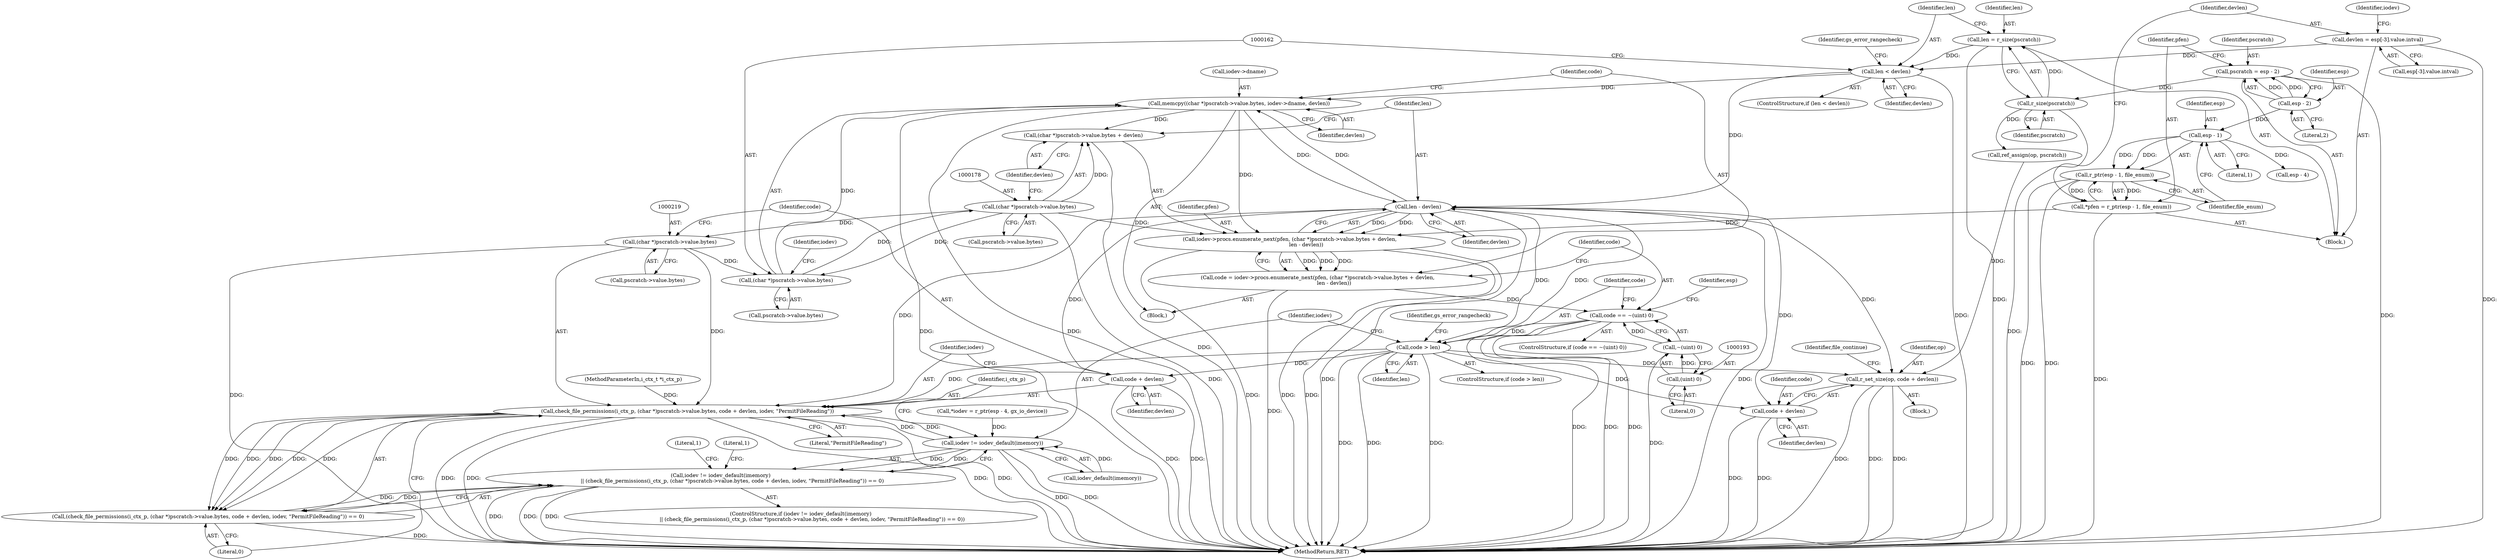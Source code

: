 digraph "0_ghostscript_2fc463d0efbd044a8232611f0898eeb12b72a970@pointer" {
"1000160" [label="(Call,memcpy((char *)pscratch->value.bytes, iodev->dname, devlen))"];
"1000161" [label="(Call,(char *)pscratch->value.bytes)"];
"1000177" [label="(Call,(char *)pscratch->value.bytes)"];
"1000218" [label="(Call,(char *)pscratch->value.bytes)"];
"1000185" [label="(Call,len - devlen)"];
"1000153" [label="(Call,len < devlen)"];
"1000147" [label="(Call,len = r_size(pscratch))"];
"1000149" [label="(Call,r_size(pscratch))"];
"1000114" [label="(Call,pscratch = esp - 2)"];
"1000116" [label="(Call,esp - 2)"];
"1000128" [label="(Call,devlen = esp[-3].value.intval)"];
"1000203" [label="(Call,code > len)"];
"1000189" [label="(Call,code == ~(uint) 0)"];
"1000172" [label="(Call,code = iodev->procs.enumerate_next(pfen, (char *)pscratch->value.bytes + devlen,\n                    len - devlen))"];
"1000174" [label="(Call,iodev->procs.enumerate_next(pfen, (char *)pscratch->value.bytes + devlen,\n                    len - devlen))"];
"1000120" [label="(Call,*pfen = r_ptr(esp - 1, file_enum))"];
"1000122" [label="(Call,r_ptr(esp - 1, file_enum))"];
"1000123" [label="(Call,esp - 1)"];
"1000160" [label="(Call,memcpy((char *)pscratch->value.bytes, iodev->dname, devlen))"];
"1000191" [label="(Call,~(uint) 0)"];
"1000192" [label="(Call,(uint) 0)"];
"1000176" [label="(Call,(char *)pscratch->value.bytes + devlen)"];
"1000216" [label="(Call,check_file_permissions(i_ctx_p, (char *)pscratch->value.bytes, code + devlen, iodev, \"PermitFileReading\"))"];
"1000211" [label="(Call,iodev != iodev_default(imemory))"];
"1000210" [label="(Call,iodev != iodev_default(imemory)\n              || (check_file_permissions(i_ctx_p, (char *)pscratch->value.bytes, code + devlen, iodev, \"PermitFileReading\")) == 0)"];
"1000215" [label="(Call,(check_file_permissions(i_ctx_p, (char *)pscratch->value.bytes, code + devlen, iodev, \"PermitFileReading\")) == 0)"];
"1000225" [label="(Call,code + devlen)"];
"1000237" [label="(Call,r_set_size(op, code + devlen))"];
"1000239" [label="(Call,code + devlen)"];
"1000204" [label="(Identifier,code)"];
"1000161" [label="(Call,(char *)pscratch->value.bytes)"];
"1000191" [label="(Call,~(uint) 0)"];
"1000149" [label="(Call,r_size(pscratch))"];
"1000217" [label="(Identifier,i_ctx_p)"];
"1000153" [label="(Call,len < devlen)"];
"1000194" [label="(Literal,0)"];
"1000176" [label="(Call,(char *)pscratch->value.bytes + devlen)"];
"1000150" [label="(Identifier,pscratch)"];
"1000228" [label="(Identifier,iodev)"];
"1000154" [label="(Identifier,len)"];
"1000190" [label="(Identifier,code)"];
"1000126" [label="(Identifier,file_enum)"];
"1000147" [label="(Call,len = r_size(pscratch))"];
"1000237" [label="(Call,r_set_size(op, code + devlen))"];
"1000121" [label="(Identifier,pfen)"];
"1000139" [label="(Call,*iodev = r_ptr(esp - 4, gx_io_device))"];
"1000213" [label="(Call,iodev_default(imemory))"];
"1000227" [label="(Identifier,devlen)"];
"1000238" [label="(Identifier,op)"];
"1000159" [label="(Block,)"];
"1000239" [label="(Call,code + devlen)"];
"1000202" [label="(ControlStructure,if (code > len))"];
"1000216" [label="(Call,check_file_permissions(i_ctx_p, (char *)pscratch->value.bytes, code + devlen, iodev, \"PermitFileReading\"))"];
"1000177" [label="(Call,(char *)pscratch->value.bytes)"];
"1000207" [label="(Identifier,gs_error_rangecheck)"];
"1000188" [label="(ControlStructure,if (code == ~(uint) 0))"];
"1000124" [label="(Identifier,esp)"];
"1000192" [label="(Call,(uint) 0)"];
"1000226" [label="(Identifier,code)"];
"1000185" [label="(Call,len - devlen)"];
"1000120" [label="(Call,*pfen = r_ptr(esp - 1, file_enum))"];
"1000171" [label="(Identifier,devlen)"];
"1000215" [label="(Call,(check_file_permissions(i_ctx_p, (char *)pscratch->value.bytes, code + devlen, iodev, \"PermitFileReading\")) == 0)"];
"1000230" [label="(Literal,0)"];
"1000243" [label="(Identifier,file_continue)"];
"1000175" [label="(Identifier,pfen)"];
"1000174" [label="(Call,iodev->procs.enumerate_next(pfen, (char *)pscratch->value.bytes + devlen,\n                    len - devlen))"];
"1000212" [label="(Identifier,iodev)"];
"1000225" [label="(Call,code + devlen)"];
"1000125" [label="(Literal,1)"];
"1000160" [label="(Call,memcpy((char *)pscratch->value.bytes, iodev->dname, devlen))"];
"1000253" [label="(Literal,1)"];
"1000234" [label="(Call,ref_assign(op, pscratch))"];
"1000218" [label="(Call,(char *)pscratch->value.bytes)"];
"1000122" [label="(Call,r_ptr(esp - 1, file_enum))"];
"1000179" [label="(Call,pscratch->value.bytes)"];
"1000189" [label="(Call,code == ~(uint) 0)"];
"1000241" [label="(Identifier,devlen)"];
"1000205" [label="(Identifier,len)"];
"1000240" [label="(Identifier,code)"];
"1000129" [label="(Identifier,devlen)"];
"1000187" [label="(Identifier,devlen)"];
"1000211" [label="(Call,iodev != iodev_default(imemory))"];
"1000148" [label="(Identifier,len)"];
"1000184" [label="(Identifier,devlen)"];
"1000231" [label="(Block,)"];
"1000117" [label="(Identifier,esp)"];
"1000142" [label="(Call,esp - 4)"];
"1000169" [label="(Identifier,iodev)"];
"1000233" [label="(Literal,1)"];
"1000115" [label="(Identifier,pscratch)"];
"1000128" [label="(Call,devlen = esp[-3].value.intval)"];
"1000186" [label="(Identifier,len)"];
"1000107" [label="(MethodParameterIn,i_ctx_t *i_ctx_p)"];
"1000197" [label="(Identifier,esp)"];
"1000210" [label="(Call,iodev != iodev_default(imemory)\n              || (check_file_permissions(i_ctx_p, (char *)pscratch->value.bytes, code + devlen, iodev, \"PermitFileReading\")) == 0)"];
"1000229" [label="(Literal,\"PermitFileReading\")"];
"1000155" [label="(Identifier,devlen)"];
"1000254" [label="(MethodReturn,RET)"];
"1000203" [label="(Call,code > len)"];
"1000163" [label="(Call,pscratch->value.bytes)"];
"1000173" [label="(Identifier,code)"];
"1000157" [label="(Identifier,gs_error_rangecheck)"];
"1000123" [label="(Call,esp - 1)"];
"1000114" [label="(Call,pscratch = esp - 2)"];
"1000220" [label="(Call,pscratch->value.bytes)"];
"1000152" [label="(ControlStructure,if (len < devlen))"];
"1000209" [label="(ControlStructure,if (iodev != iodev_default(imemory)\n              || (check_file_permissions(i_ctx_p, (char *)pscratch->value.bytes, code + devlen, iodev, \"PermitFileReading\")) == 0))"];
"1000130" [label="(Call,esp[-3].value.intval)"];
"1000108" [label="(Block,)"];
"1000140" [label="(Identifier,iodev)"];
"1000116" [label="(Call,esp - 2)"];
"1000168" [label="(Call,iodev->dname)"];
"1000172" [label="(Call,code = iodev->procs.enumerate_next(pfen, (char *)pscratch->value.bytes + devlen,\n                    len - devlen))"];
"1000118" [label="(Literal,2)"];
"1000160" -> "1000159"  [label="AST: "];
"1000160" -> "1000171"  [label="CFG: "];
"1000161" -> "1000160"  [label="AST: "];
"1000168" -> "1000160"  [label="AST: "];
"1000171" -> "1000160"  [label="AST: "];
"1000173" -> "1000160"  [label="CFG: "];
"1000160" -> "1000254"  [label="DDG: "];
"1000160" -> "1000254"  [label="DDG: "];
"1000161" -> "1000160"  [label="DDG: "];
"1000185" -> "1000160"  [label="DDG: "];
"1000153" -> "1000160"  [label="DDG: "];
"1000160" -> "1000174"  [label="DDG: "];
"1000160" -> "1000176"  [label="DDG: "];
"1000160" -> "1000185"  [label="DDG: "];
"1000161" -> "1000163"  [label="CFG: "];
"1000162" -> "1000161"  [label="AST: "];
"1000163" -> "1000161"  [label="AST: "];
"1000169" -> "1000161"  [label="CFG: "];
"1000177" -> "1000161"  [label="DDG: "];
"1000218" -> "1000161"  [label="DDG: "];
"1000161" -> "1000177"  [label="DDG: "];
"1000177" -> "1000176"  [label="AST: "];
"1000177" -> "1000179"  [label="CFG: "];
"1000178" -> "1000177"  [label="AST: "];
"1000179" -> "1000177"  [label="AST: "];
"1000184" -> "1000177"  [label="CFG: "];
"1000177" -> "1000254"  [label="DDG: "];
"1000177" -> "1000174"  [label="DDG: "];
"1000177" -> "1000176"  [label="DDG: "];
"1000177" -> "1000218"  [label="DDG: "];
"1000218" -> "1000216"  [label="AST: "];
"1000218" -> "1000220"  [label="CFG: "];
"1000219" -> "1000218"  [label="AST: "];
"1000220" -> "1000218"  [label="AST: "];
"1000226" -> "1000218"  [label="CFG: "];
"1000218" -> "1000254"  [label="DDG: "];
"1000218" -> "1000216"  [label="DDG: "];
"1000185" -> "1000174"  [label="AST: "];
"1000185" -> "1000187"  [label="CFG: "];
"1000186" -> "1000185"  [label="AST: "];
"1000187" -> "1000185"  [label="AST: "];
"1000174" -> "1000185"  [label="CFG: "];
"1000185" -> "1000254"  [label="DDG: "];
"1000185" -> "1000254"  [label="DDG: "];
"1000185" -> "1000174"  [label="DDG: "];
"1000185" -> "1000174"  [label="DDG: "];
"1000153" -> "1000185"  [label="DDG: "];
"1000203" -> "1000185"  [label="DDG: "];
"1000185" -> "1000203"  [label="DDG: "];
"1000185" -> "1000216"  [label="DDG: "];
"1000185" -> "1000225"  [label="DDG: "];
"1000185" -> "1000237"  [label="DDG: "];
"1000185" -> "1000239"  [label="DDG: "];
"1000153" -> "1000152"  [label="AST: "];
"1000153" -> "1000155"  [label="CFG: "];
"1000154" -> "1000153"  [label="AST: "];
"1000155" -> "1000153"  [label="AST: "];
"1000157" -> "1000153"  [label="CFG: "];
"1000162" -> "1000153"  [label="CFG: "];
"1000153" -> "1000254"  [label="DDG: "];
"1000147" -> "1000153"  [label="DDG: "];
"1000128" -> "1000153"  [label="DDG: "];
"1000147" -> "1000108"  [label="AST: "];
"1000147" -> "1000149"  [label="CFG: "];
"1000148" -> "1000147"  [label="AST: "];
"1000149" -> "1000147"  [label="AST: "];
"1000154" -> "1000147"  [label="CFG: "];
"1000147" -> "1000254"  [label="DDG: "];
"1000149" -> "1000147"  [label="DDG: "];
"1000149" -> "1000150"  [label="CFG: "];
"1000150" -> "1000149"  [label="AST: "];
"1000149" -> "1000254"  [label="DDG: "];
"1000114" -> "1000149"  [label="DDG: "];
"1000149" -> "1000234"  [label="DDG: "];
"1000114" -> "1000108"  [label="AST: "];
"1000114" -> "1000116"  [label="CFG: "];
"1000115" -> "1000114"  [label="AST: "];
"1000116" -> "1000114"  [label="AST: "];
"1000121" -> "1000114"  [label="CFG: "];
"1000114" -> "1000254"  [label="DDG: "];
"1000116" -> "1000114"  [label="DDG: "];
"1000116" -> "1000114"  [label="DDG: "];
"1000116" -> "1000118"  [label="CFG: "];
"1000117" -> "1000116"  [label="AST: "];
"1000118" -> "1000116"  [label="AST: "];
"1000116" -> "1000123"  [label="DDG: "];
"1000128" -> "1000108"  [label="AST: "];
"1000128" -> "1000130"  [label="CFG: "];
"1000129" -> "1000128"  [label="AST: "];
"1000130" -> "1000128"  [label="AST: "];
"1000140" -> "1000128"  [label="CFG: "];
"1000128" -> "1000254"  [label="DDG: "];
"1000203" -> "1000202"  [label="AST: "];
"1000203" -> "1000205"  [label="CFG: "];
"1000204" -> "1000203"  [label="AST: "];
"1000205" -> "1000203"  [label="AST: "];
"1000207" -> "1000203"  [label="CFG: "];
"1000212" -> "1000203"  [label="CFG: "];
"1000203" -> "1000254"  [label="DDG: "];
"1000203" -> "1000254"  [label="DDG: "];
"1000203" -> "1000254"  [label="DDG: "];
"1000189" -> "1000203"  [label="DDG: "];
"1000203" -> "1000216"  [label="DDG: "];
"1000203" -> "1000225"  [label="DDG: "];
"1000203" -> "1000237"  [label="DDG: "];
"1000203" -> "1000239"  [label="DDG: "];
"1000189" -> "1000188"  [label="AST: "];
"1000189" -> "1000191"  [label="CFG: "];
"1000190" -> "1000189"  [label="AST: "];
"1000191" -> "1000189"  [label="AST: "];
"1000197" -> "1000189"  [label="CFG: "];
"1000204" -> "1000189"  [label="CFG: "];
"1000189" -> "1000254"  [label="DDG: "];
"1000189" -> "1000254"  [label="DDG: "];
"1000189" -> "1000254"  [label="DDG: "];
"1000172" -> "1000189"  [label="DDG: "];
"1000191" -> "1000189"  [label="DDG: "];
"1000172" -> "1000159"  [label="AST: "];
"1000172" -> "1000174"  [label="CFG: "];
"1000173" -> "1000172"  [label="AST: "];
"1000174" -> "1000172"  [label="AST: "];
"1000190" -> "1000172"  [label="CFG: "];
"1000172" -> "1000254"  [label="DDG: "];
"1000174" -> "1000172"  [label="DDG: "];
"1000174" -> "1000172"  [label="DDG: "];
"1000174" -> "1000172"  [label="DDG: "];
"1000175" -> "1000174"  [label="AST: "];
"1000176" -> "1000174"  [label="AST: "];
"1000174" -> "1000254"  [label="DDG: "];
"1000174" -> "1000254"  [label="DDG: "];
"1000174" -> "1000254"  [label="DDG: "];
"1000120" -> "1000174"  [label="DDG: "];
"1000120" -> "1000108"  [label="AST: "];
"1000120" -> "1000122"  [label="CFG: "];
"1000121" -> "1000120"  [label="AST: "];
"1000122" -> "1000120"  [label="AST: "];
"1000129" -> "1000120"  [label="CFG: "];
"1000120" -> "1000254"  [label="DDG: "];
"1000122" -> "1000120"  [label="DDG: "];
"1000122" -> "1000120"  [label="DDG: "];
"1000122" -> "1000126"  [label="CFG: "];
"1000123" -> "1000122"  [label="AST: "];
"1000126" -> "1000122"  [label="AST: "];
"1000122" -> "1000254"  [label="DDG: "];
"1000122" -> "1000254"  [label="DDG: "];
"1000123" -> "1000122"  [label="DDG: "];
"1000123" -> "1000122"  [label="DDG: "];
"1000123" -> "1000125"  [label="CFG: "];
"1000124" -> "1000123"  [label="AST: "];
"1000125" -> "1000123"  [label="AST: "];
"1000126" -> "1000123"  [label="CFG: "];
"1000123" -> "1000142"  [label="DDG: "];
"1000191" -> "1000192"  [label="CFG: "];
"1000192" -> "1000191"  [label="AST: "];
"1000191" -> "1000254"  [label="DDG: "];
"1000192" -> "1000191"  [label="DDG: "];
"1000192" -> "1000194"  [label="CFG: "];
"1000193" -> "1000192"  [label="AST: "];
"1000194" -> "1000192"  [label="AST: "];
"1000176" -> "1000184"  [label="CFG: "];
"1000184" -> "1000176"  [label="AST: "];
"1000186" -> "1000176"  [label="CFG: "];
"1000176" -> "1000254"  [label="DDG: "];
"1000216" -> "1000215"  [label="AST: "];
"1000216" -> "1000229"  [label="CFG: "];
"1000217" -> "1000216"  [label="AST: "];
"1000225" -> "1000216"  [label="AST: "];
"1000228" -> "1000216"  [label="AST: "];
"1000229" -> "1000216"  [label="AST: "];
"1000230" -> "1000216"  [label="CFG: "];
"1000216" -> "1000254"  [label="DDG: "];
"1000216" -> "1000254"  [label="DDG: "];
"1000216" -> "1000254"  [label="DDG: "];
"1000216" -> "1000254"  [label="DDG: "];
"1000216" -> "1000211"  [label="DDG: "];
"1000216" -> "1000215"  [label="DDG: "];
"1000216" -> "1000215"  [label="DDG: "];
"1000216" -> "1000215"  [label="DDG: "];
"1000216" -> "1000215"  [label="DDG: "];
"1000216" -> "1000215"  [label="DDG: "];
"1000107" -> "1000216"  [label="DDG: "];
"1000211" -> "1000216"  [label="DDG: "];
"1000211" -> "1000210"  [label="AST: "];
"1000211" -> "1000213"  [label="CFG: "];
"1000212" -> "1000211"  [label="AST: "];
"1000213" -> "1000211"  [label="AST: "];
"1000217" -> "1000211"  [label="CFG: "];
"1000210" -> "1000211"  [label="CFG: "];
"1000211" -> "1000254"  [label="DDG: "];
"1000211" -> "1000254"  [label="DDG: "];
"1000211" -> "1000210"  [label="DDG: "];
"1000211" -> "1000210"  [label="DDG: "];
"1000139" -> "1000211"  [label="DDG: "];
"1000213" -> "1000211"  [label="DDG: "];
"1000210" -> "1000209"  [label="AST: "];
"1000210" -> "1000215"  [label="CFG: "];
"1000215" -> "1000210"  [label="AST: "];
"1000253" -> "1000210"  [label="CFG: "];
"1000233" -> "1000210"  [label="CFG: "];
"1000210" -> "1000254"  [label="DDG: "];
"1000210" -> "1000254"  [label="DDG: "];
"1000210" -> "1000254"  [label="DDG: "];
"1000215" -> "1000210"  [label="DDG: "];
"1000215" -> "1000210"  [label="DDG: "];
"1000215" -> "1000230"  [label="CFG: "];
"1000230" -> "1000215"  [label="AST: "];
"1000215" -> "1000254"  [label="DDG: "];
"1000225" -> "1000227"  [label="CFG: "];
"1000226" -> "1000225"  [label="AST: "];
"1000227" -> "1000225"  [label="AST: "];
"1000228" -> "1000225"  [label="CFG: "];
"1000225" -> "1000254"  [label="DDG: "];
"1000225" -> "1000254"  [label="DDG: "];
"1000237" -> "1000231"  [label="AST: "];
"1000237" -> "1000239"  [label="CFG: "];
"1000238" -> "1000237"  [label="AST: "];
"1000239" -> "1000237"  [label="AST: "];
"1000243" -> "1000237"  [label="CFG: "];
"1000237" -> "1000254"  [label="DDG: "];
"1000237" -> "1000254"  [label="DDG: "];
"1000237" -> "1000254"  [label="DDG: "];
"1000234" -> "1000237"  [label="DDG: "];
"1000239" -> "1000241"  [label="CFG: "];
"1000240" -> "1000239"  [label="AST: "];
"1000241" -> "1000239"  [label="AST: "];
"1000239" -> "1000254"  [label="DDG: "];
"1000239" -> "1000254"  [label="DDG: "];
}
